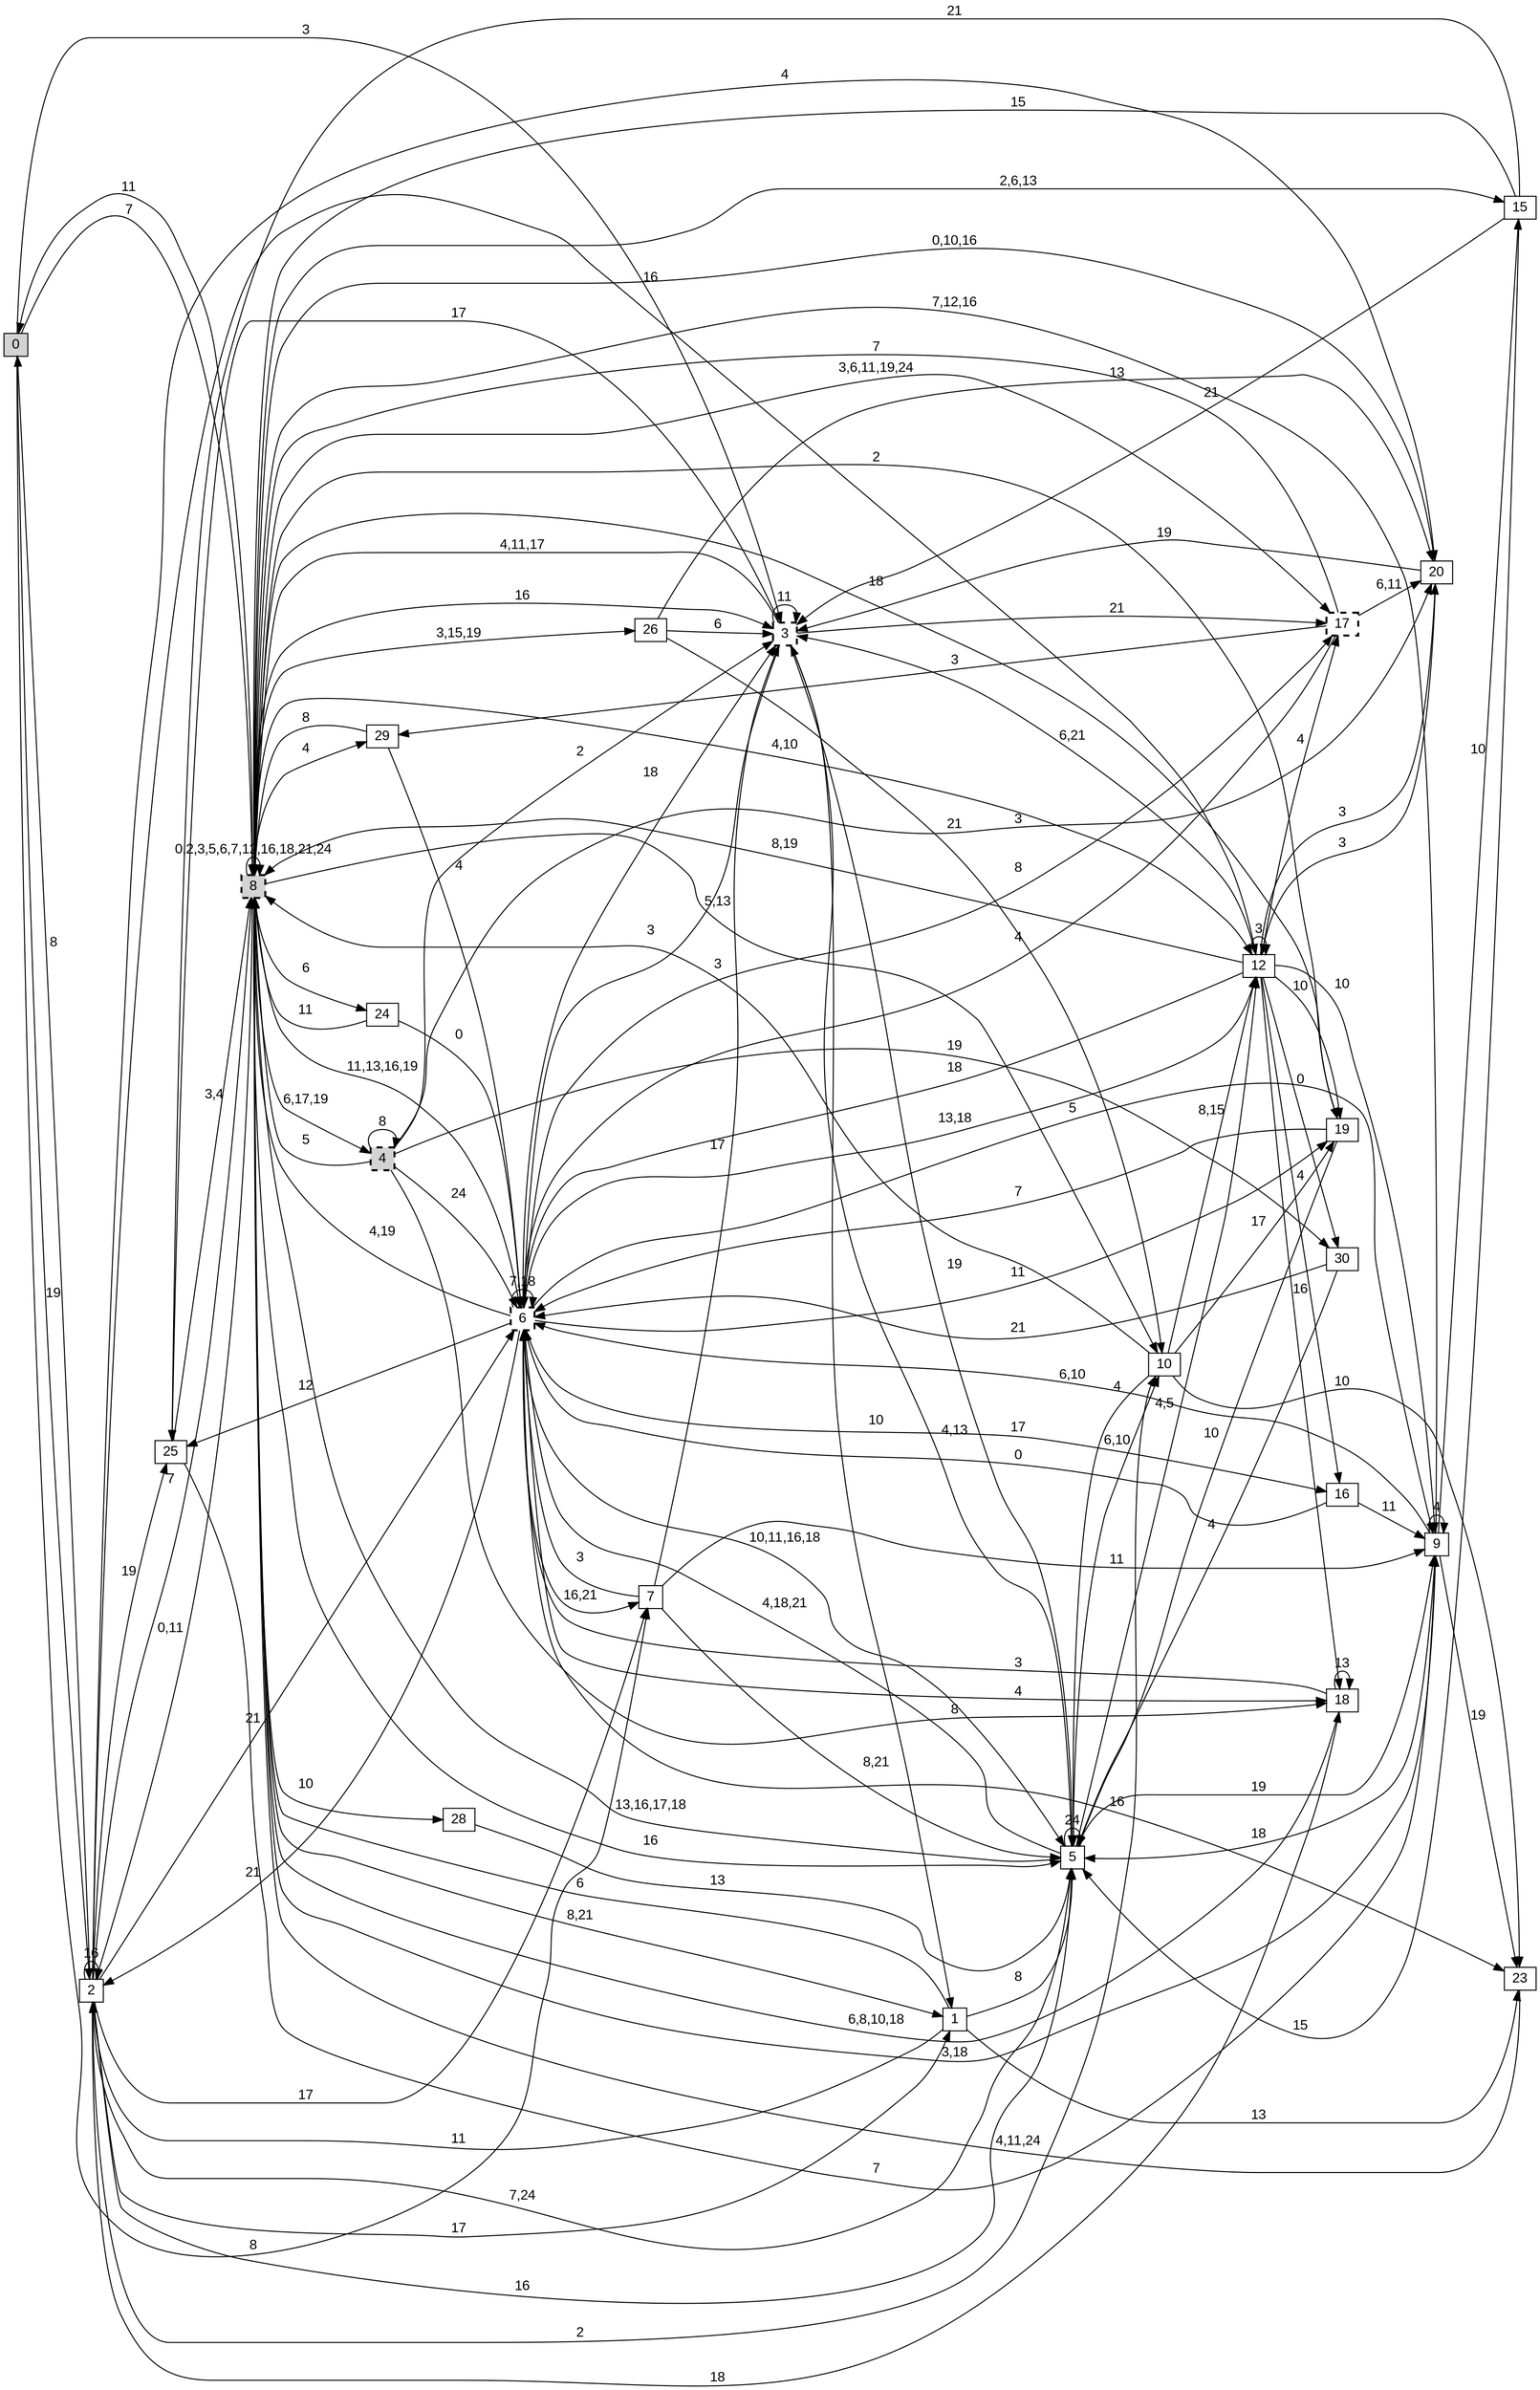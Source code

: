 digraph "NDFA" {
  rankdir=LR
  node [shape=box width=0.1 height=0.1 fontname=Arial]
  edge [fontname=Arial]
/* Estados */
 s0 [label="0" style="filled"] /* I:1 F:0 D:0 */
 s1 [label="1" ] /* I:0 F:0 D:0 */
 s2 [label="2" ] /* I:0 F:0 D:0 */
 s3 [label="3" style="bold,dashed"] /* I:0 F:1 D:0 */
 s4 [label="4" style="filled,bold,dashed"] /* I:1 F:1 D:0 */
 s5 [label="5" ] /* I:0 F:0 D:0 */
 s6 [label="6" style="bold,dashed"] /* I:0 F:1 D:0 */
 s7 [label="7" ] /* I:0 F:0 D:0 */
 s8 [label="8" style="filled,bold,dashed"] /* I:1 F:1 D:0 */
 s9 [label="9" ] /* I:0 F:0 D:0 */
 s10 [label="10" ] /* I:0 F:0 D:0 */
 s12 [label="12" ] /* I:0 F:0 D:0 */
 s15 [label="15" ] /* I:0 F:0 D:0 */
 s16 [label="16" ] /* I:0 F:0 D:0 */
 s17 [label="17" style="bold,dashed"] /* I:0 F:1 D:0 */
 s18 [label="18" ] /* I:0 F:0 D:0 */
 s19 [label="19" ] /* I:0 F:0 D:0 */
 s20 [label="20" ] /* I:0 F:0 D:0 */
 s23 [label="23" ] /* I:0 F:0 D:0 */
 s24 [label="24" ] /* I:0 F:0 D:0 */
 s25 [label="25" ] /* I:0 F:0 D:0 */
 s26 [label="26" ] /* I:0 F:0 D:0 */
 s28 [label="28" ] /* I:0 F:0 D:0 */
 s29 [label="29" ] /* I:0 F:0 D:0 */
 s30 [label="30" ] /* I:0 F:0 D:0 */
/* Transiciones */
  s0 -> s2 [label="19"]
  s0 -> s3 [label="3"]
  s0 -> s7 [label="8"]
  s0 -> s8 [label="7"]
  s1 -> s2 [label="11"]
  s1 -> s5 [label="8"]
  s1 -> s8 [label="6"]
  s1 -> s23 [label="13"]
  s2 -> s0 [label="8"]
  s2 -> s1 [label="17"]
  s2 -> s2 [label="16"]
  s2 -> s5 [label="16"]
  s2 -> s6 [label="21"]
  s2 -> s7 [label="17"]
  s2 -> s8 [label="7"]
  s2 -> s10 [label="2"]
  s2 -> s12 [label="16"]
  s2 -> s18 [label="18"]
  s2 -> s20 [label="4"]
  s2 -> s25 [label="19"]
  s3 -> s1 [label="10"]
  s3 -> s3 [label="11"]
  s3 -> s5 [label="19"]
  s3 -> s6 [label="3"]
  s3 -> s8 [label="4,11,17"]
  s3 -> s17 [label="21"]
  s3 -> s25 [label="17"]
  s4 -> s3 [label="2"]
  s4 -> s4 [label="8"]
  s4 -> s6 [label="24"]
  s4 -> s8 [label="5"]
  s4 -> s18 [label="8"]
  s4 -> s20 [label="3"]
  s4 -> s30 [label="19"]
  s5 -> s2 [label="7,24"]
  s5 -> s3 [label="4,13"]
  s5 -> s5 [label="24"]
  s5 -> s6 [label="4,18,21"]
  s5 -> s8 [label="13,16,17,18"]
  s5 -> s9 [label="19"]
  s5 -> s10 [label="6,10"]
  s5 -> s12 [label="4,5"]
  s6 -> s2 [label="21"]
  s6 -> s3 [label="18"]
  s6 -> s5 [label="10,11,16,18"]
  s6 -> s6 [label="7,18"]
  s6 -> s7 [label="16,21"]
  s6 -> s8 [label="4,19"]
  s6 -> s9 [label="5"]
  s6 -> s12 [label="13,18"]
  s6 -> s16 [label="17"]
  s6 -> s17 [label="8"]
  s6 -> s18 [label="4"]
  s6 -> s19 [label="11"]
  s6 -> s23 [label="16"]
  s6 -> s25 [label="12"]
  s7 -> s3 [label="17"]
  s7 -> s5 [label="8,21"]
  s7 -> s6 [label="3"]
  s7 -> s9 [label="11"]
  s8 -> s0 [label="11"]
  s8 -> s1 [label="8,21"]
  s8 -> s2 [label="0,11"]
  s8 -> s3 [label="16"]
  s8 -> s4 [label="6,17,19"]
  s8 -> s5 [label="16"]
  s8 -> s6 [label="11,13,16,19"]
  s8 -> s8 [label="0,2,3,5,6,7,12,16,18,21,24"]
  s8 -> s9 [label="3,18"]
  s8 -> s10 [label="5,13"]
  s8 -> s12 [label="4,10"]
  s8 -> s15 [label="2,6,13"]
  s8 -> s17 [label="3,6,11,19,24"]
  s8 -> s19 [label="18"]
  s8 -> s24 [label="6"]
  s8 -> s26 [label="3,15,19"]
  s8 -> s28 [label="10"]
  s8 -> s29 [label="4"]
  s9 -> s5 [label="18"]
  s9 -> s6 [label="6,10"]
  s9 -> s8 [label="7,12,16"]
  s9 -> s9 [label="4"]
  s9 -> s15 [label="10"]
  s9 -> s23 [label="19"]
  s10 -> s5 [label="4"]
  s10 -> s8 [label="3"]
  s10 -> s12 [label="8,15"]
  s10 -> s19 [label="17"]
  s10 -> s23 [label="10"]
  s12 -> s3 [label="6,21"]
  s12 -> s6 [label="18"]
  s12 -> s8 [label="8,19"]
  s12 -> s9 [label="10"]
  s12 -> s12 [label="3"]
  s12 -> s16 [label="4"]
  s12 -> s17 [label="4"]
  s12 -> s18 [label="16"]
  s12 -> s19 [label="10"]
  s12 -> s20 [label="3"]
  s12 -> s30 [label="0"]
  s15 -> s3 [label="21"]
  s15 -> s5 [label="15"]
  s15 -> s8 [label="15"]
  s15 -> s25 [label="21"]
  s16 -> s6 [label="0"]
  s16 -> s9 [label="11"]
  s17 -> s6 [label="4"]
  s17 -> s8 [label="7"]
  s17 -> s20 [label="6,11"]
  s17 -> s29 [label="3"]
  s18 -> s6 [label="3"]
  s18 -> s8 [label="6,8,10,18"]
  s18 -> s18 [label="13"]
  s19 -> s5 [label="10"]
  s19 -> s6 [label="7"]
  s19 -> s8 [label="2"]
  s20 -> s3 [label="19"]
  s20 -> s8 [label="0,10,16"]
  s20 -> s12 [label="3"]
  s23 -> s8 [label="4,11,24"]
  s24 -> s6 [label="0"]
  s24 -> s8 [label="11"]
  s25 -> s8 [label="3,4"]
  s25 -> s9 [label="7"]
  s26 -> s3 [label="6"]
  s26 -> s10 [label="21"]
  s26 -> s20 [label="13"]
  s28 -> s5 [label="13"]
  s29 -> s6 [label="4"]
  s29 -> s8 [label="8"]
  s30 -> s5 [label="4"]
  s30 -> s6 [label="21"]
}
